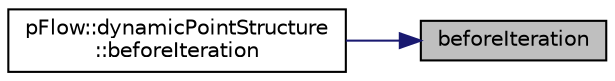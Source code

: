 digraph "beforeIteration"
{
 // LATEX_PDF_SIZE
  edge [fontname="Helvetica",fontsize="10",labelfontname="Helvetica",labelfontsize="10"];
  node [fontname="Helvetica",fontsize="10",shape=record];
  rankdir="RL";
  Node1 [label="beforeIteration",height=0.2,width=0.4,color="black", fillcolor="grey75", style="filled", fontcolor="black",tooltip="In the time loop before iterate."];
  Node1 -> Node2 [dir="back",color="midnightblue",fontsize="10",style="solid",fontname="Helvetica"];
  Node2 [label="pFlow::dynamicPointStructure\l::beforeIteration",height=0.2,width=0.4,color="black", fillcolor="white", style="filled",URL="$classpFlow_1_1dynamicPointStructure.html#ada71b97666fe3f66b31690bf12633c32",tooltip="In the time loop before iterate."];
}
